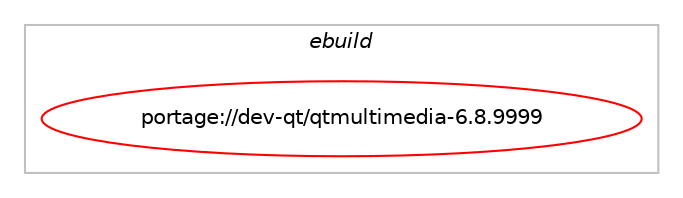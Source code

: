 digraph prolog {

# *************
# Graph options
# *************

newrank=true;
concentrate=true;
compound=true;
graph [rankdir=LR,fontname=Helvetica,fontsize=10,ranksep=1.5];#, ranksep=2.5, nodesep=0.2];
edge  [arrowhead=vee];
node  [fontname=Helvetica,fontsize=10];

# **********
# The ebuild
# **********

subgraph cluster_leftcol {
color=gray;
label=<<i>ebuild</i>>;
id [label="portage://dev-qt/qtmultimedia-6.8.9999", color=red, width=4, href="../dev-qt/qtmultimedia-6.8.9999.svg"];
}

# ****************
# The dependencies
# ****************

subgraph cluster_midcol {
color=gray;
label=<<i>dependencies</i>>;
subgraph cluster_compile {
fillcolor="#eeeeee";
style=filled;
label=<<i>compile</i>>;
# *** BEGIN UNKNOWN DEPENDENCY TYPE (TODO) ***
# id -> equal(use_conditional_group(positive,X,portage://dev-qt/qtmultimedia-6.8.9999,[package_dependency(portage://dev-qt/qtmultimedia-6.8.9999,install,no,x11-base,xorg-proto,none,[,,],[],[])]))
# *** END UNKNOWN DEPENDENCY TYPE (TODO) ***

# *** BEGIN UNKNOWN DEPENDENCY TYPE (TODO) ***
# id -> equal(use_conditional_group(positive,alsa,portage://dev-qt/qtmultimedia-6.8.9999,[use_conditional_group(negative,pulseaudio,portage://dev-qt/qtmultimedia-6.8.9999,[package_dependency(portage://dev-qt/qtmultimedia-6.8.9999,install,no,media-libs,alsa-lib,none,[,,],[],[])])]))
# *** END UNKNOWN DEPENDENCY TYPE (TODO) ***

# *** BEGIN UNKNOWN DEPENDENCY TYPE (TODO) ***
# id -> equal(use_conditional_group(positive,ffmpeg,portage://dev-qt/qtmultimedia-6.8.9999,[package_dependency(portage://dev-qt/qtmultimedia-6.8.9999,install,no,dev-qt,qtbase,tilde,[6.8.9999,,,6.8.9999],[slot(6)],[use(equal(X),none),use(enable(concurrent),none),use(equal(eglfs),none)]),package_dependency(portage://dev-qt/qtmultimedia-6.8.9999,install,no,media-video,ffmpeg,none,[,,],any_same_slot,[use(optenable(vaapi),none)]),use_conditional_group(positive,X,portage://dev-qt/qtmultimedia-6.8.9999,[package_dependency(portage://dev-qt/qtmultimedia-6.8.9999,install,no,x11-libs,libX11,none,[,,],[],[]),package_dependency(portage://dev-qt/qtmultimedia-6.8.9999,install,no,x11-libs,libXext,none,[,,],[],[]),package_dependency(portage://dev-qt/qtmultimedia-6.8.9999,install,no,x11-libs,libXrandr,none,[,,],[],[])])]))
# *** END UNKNOWN DEPENDENCY TYPE (TODO) ***

# *** BEGIN UNKNOWN DEPENDENCY TYPE (TODO) ***
# id -> equal(use_conditional_group(positive,gstreamer,portage://dev-qt/qtmultimedia-6.8.9999,[package_dependency(portage://dev-qt/qtmultimedia-6.8.9999,install,no,dev-libs,glib,none,[,,],[slot(2)],[]),package_dependency(portage://dev-qt/qtmultimedia-6.8.9999,install,no,media-libs,gst-plugins-bad,none,[,,],[slot(1.0)],[]),package_dependency(portage://dev-qt/qtmultimedia-6.8.9999,install,no,media-libs,gst-plugins-base,none,[,,],[slot(1.0)],[use(equal(X),none)]),package_dependency(portage://dev-qt/qtmultimedia-6.8.9999,install,no,media-libs,gstreamer,none,[,,],[slot(1.0)],[]),use_conditional_group(positive,opengl,portage://dev-qt/qtmultimedia-6.8.9999,[package_dependency(portage://dev-qt/qtmultimedia-6.8.9999,install,no,dev-qt,qtbase,tilde,[6.8.9999,,,6.8.9999],[slot(6)],[use(optenable(X),none),use(optenable(wayland),none)]),package_dependency(portage://dev-qt/qtmultimedia-6.8.9999,install,no,media-libs,gst-plugins-base,none,[,,],[slot(1.0)],[use(optenable(X),none),use(enable(egl),none),use(enable(opengl),none),use(optenable(wayland),none)])])]))
# *** END UNKNOWN DEPENDENCY TYPE (TODO) ***

# *** BEGIN UNKNOWN DEPENDENCY TYPE (TODO) ***
# id -> equal(use_conditional_group(positive,opengl,portage://dev-qt/qtmultimedia-6.8.9999,[package_dependency(portage://dev-qt/qtmultimedia-6.8.9999,install,no,media-libs,libglvnd,none,[,,],[],[])]))
# *** END UNKNOWN DEPENDENCY TYPE (TODO) ***

# *** BEGIN UNKNOWN DEPENDENCY TYPE (TODO) ***
# id -> equal(use_conditional_group(positive,pulseaudio,portage://dev-qt/qtmultimedia-6.8.9999,[package_dependency(portage://dev-qt/qtmultimedia-6.8.9999,install,no,media-libs,libpulse,none,[,,],[],[])]))
# *** END UNKNOWN DEPENDENCY TYPE (TODO) ***

# *** BEGIN UNKNOWN DEPENDENCY TYPE (TODO) ***
# id -> equal(use_conditional_group(positive,qml,portage://dev-qt/qtmultimedia-6.8.9999,[package_dependency(portage://dev-qt/qtmultimedia-6.8.9999,install,no,dev-qt,qtdeclarative,tilde,[6.8.9999,,,6.8.9999],[slot(6)],[]),package_dependency(portage://dev-qt/qtmultimedia-6.8.9999,install,no,dev-qt,qtquick3d,tilde,[6.8.9999,,,6.8.9999],[slot(6)],[])]))
# *** END UNKNOWN DEPENDENCY TYPE (TODO) ***

# *** BEGIN UNKNOWN DEPENDENCY TYPE (TODO) ***
# id -> equal(use_conditional_group(positive,screencast,portage://dev-qt/qtmultimedia-6.8.9999,[package_dependency(portage://dev-qt/qtmultimedia-6.8.9999,install,no,dev-qt,qtbase,tilde,[6.8.9999,,,6.8.9999],[slot(6)],[use(enable(dbus),none)]),package_dependency(portage://dev-qt/qtmultimedia-6.8.9999,install,no,media-video,pipewire,none,[,,],[],[])]))
# *** END UNKNOWN DEPENDENCY TYPE (TODO) ***

# *** BEGIN UNKNOWN DEPENDENCY TYPE (TODO) ***
# id -> equal(use_conditional_group(positive,v4l,portage://dev-qt/qtmultimedia-6.8.9999,[package_dependency(portage://dev-qt/qtmultimedia-6.8.9999,install,no,sys-kernel,linux-headers,none,[,,],[],[])]))
# *** END UNKNOWN DEPENDENCY TYPE (TODO) ***

# *** BEGIN UNKNOWN DEPENDENCY TYPE (TODO) ***
# id -> equal(use_conditional_group(positive,vulkan,portage://dev-qt/qtmultimedia-6.8.9999,[package_dependency(portage://dev-qt/qtmultimedia-6.8.9999,install,no,dev-util,vulkan-headers,none,[,,],[],[])]))
# *** END UNKNOWN DEPENDENCY TYPE (TODO) ***

# *** BEGIN UNKNOWN DEPENDENCY TYPE (TODO) ***
# id -> equal(package_dependency(portage://dev-qt/qtmultimedia-6.8.9999,install,no,dev-qt,qtbase,tilde,[6.8.9999,,,6.8.9999],[slot(6)],[use(enable(gui),none),use(enable(network),none),use(equal(opengl),none),use(equal(vulkan),none),use(enable(widgets),none)]))
# *** END UNKNOWN DEPENDENCY TYPE (TODO) ***

}
subgraph cluster_compileandrun {
fillcolor="#eeeeee";
style=filled;
label=<<i>compile and run</i>>;
}
subgraph cluster_run {
fillcolor="#eeeeee";
style=filled;
label=<<i>run</i>>;
# *** BEGIN UNKNOWN DEPENDENCY TYPE (TODO) ***
# id -> equal(use_conditional_group(positive,alsa,portage://dev-qt/qtmultimedia-6.8.9999,[use_conditional_group(negative,pulseaudio,portage://dev-qt/qtmultimedia-6.8.9999,[package_dependency(portage://dev-qt/qtmultimedia-6.8.9999,run,no,media-libs,alsa-lib,none,[,,],[],[])])]))
# *** END UNKNOWN DEPENDENCY TYPE (TODO) ***

# *** BEGIN UNKNOWN DEPENDENCY TYPE (TODO) ***
# id -> equal(use_conditional_group(positive,ffmpeg,portage://dev-qt/qtmultimedia-6.8.9999,[package_dependency(portage://dev-qt/qtmultimedia-6.8.9999,run,no,dev-qt,qtbase,tilde,[6.8.9999,,,6.8.9999],[slot(6)],[use(equal(X),none),use(enable(concurrent),none),use(equal(eglfs),none)]),package_dependency(portage://dev-qt/qtmultimedia-6.8.9999,run,no,media-video,ffmpeg,none,[,,],any_same_slot,[use(optenable(vaapi),none)]),use_conditional_group(positive,X,portage://dev-qt/qtmultimedia-6.8.9999,[package_dependency(portage://dev-qt/qtmultimedia-6.8.9999,run,no,x11-libs,libX11,none,[,,],[],[]),package_dependency(portage://dev-qt/qtmultimedia-6.8.9999,run,no,x11-libs,libXext,none,[,,],[],[]),package_dependency(portage://dev-qt/qtmultimedia-6.8.9999,run,no,x11-libs,libXrandr,none,[,,],[],[])])]))
# *** END UNKNOWN DEPENDENCY TYPE (TODO) ***

# *** BEGIN UNKNOWN DEPENDENCY TYPE (TODO) ***
# id -> equal(use_conditional_group(positive,gstreamer,portage://dev-qt/qtmultimedia-6.8.9999,[package_dependency(portage://dev-qt/qtmultimedia-6.8.9999,run,no,dev-libs,glib,none,[,,],[slot(2)],[]),package_dependency(portage://dev-qt/qtmultimedia-6.8.9999,run,no,media-libs,gst-plugins-bad,none,[,,],[slot(1.0)],[]),package_dependency(portage://dev-qt/qtmultimedia-6.8.9999,run,no,media-libs,gst-plugins-base,none,[,,],[slot(1.0)],[use(equal(X),none)]),package_dependency(portage://dev-qt/qtmultimedia-6.8.9999,run,no,media-libs,gstreamer,none,[,,],[slot(1.0)],[]),use_conditional_group(positive,opengl,portage://dev-qt/qtmultimedia-6.8.9999,[package_dependency(portage://dev-qt/qtmultimedia-6.8.9999,run,no,dev-qt,qtbase,tilde,[6.8.9999,,,6.8.9999],[slot(6)],[use(optenable(X),none),use(optenable(wayland),none)]),package_dependency(portage://dev-qt/qtmultimedia-6.8.9999,run,no,media-libs,gst-plugins-base,none,[,,],[slot(1.0)],[use(optenable(X),none),use(enable(egl),none),use(enable(opengl),none),use(optenable(wayland),none)])])]))
# *** END UNKNOWN DEPENDENCY TYPE (TODO) ***

# *** BEGIN UNKNOWN DEPENDENCY TYPE (TODO) ***
# id -> equal(use_conditional_group(positive,opengl,portage://dev-qt/qtmultimedia-6.8.9999,[package_dependency(portage://dev-qt/qtmultimedia-6.8.9999,run,no,media-libs,libglvnd,none,[,,],[],[])]))
# *** END UNKNOWN DEPENDENCY TYPE (TODO) ***

# *** BEGIN UNKNOWN DEPENDENCY TYPE (TODO) ***
# id -> equal(use_conditional_group(positive,pulseaudio,portage://dev-qt/qtmultimedia-6.8.9999,[package_dependency(portage://dev-qt/qtmultimedia-6.8.9999,run,no,media-libs,libpulse,none,[,,],[],[])]))
# *** END UNKNOWN DEPENDENCY TYPE (TODO) ***

# *** BEGIN UNKNOWN DEPENDENCY TYPE (TODO) ***
# id -> equal(use_conditional_group(positive,qml,portage://dev-qt/qtmultimedia-6.8.9999,[package_dependency(portage://dev-qt/qtmultimedia-6.8.9999,run,no,dev-qt,qtdeclarative,tilde,[6.8.9999,,,6.8.9999],[slot(6)],[]),package_dependency(portage://dev-qt/qtmultimedia-6.8.9999,run,no,dev-qt,qtquick3d,tilde,[6.8.9999,,,6.8.9999],[slot(6)],[])]))
# *** END UNKNOWN DEPENDENCY TYPE (TODO) ***

# *** BEGIN UNKNOWN DEPENDENCY TYPE (TODO) ***
# id -> equal(use_conditional_group(positive,screencast,portage://dev-qt/qtmultimedia-6.8.9999,[package_dependency(portage://dev-qt/qtmultimedia-6.8.9999,run,no,dev-qt,qtbase,tilde,[6.8.9999,,,6.8.9999],[slot(6)],[use(enable(dbus),none)]),package_dependency(portage://dev-qt/qtmultimedia-6.8.9999,run,no,media-video,pipewire,none,[,,],[],[])]))
# *** END UNKNOWN DEPENDENCY TYPE (TODO) ***

# *** BEGIN UNKNOWN DEPENDENCY TYPE (TODO) ***
# id -> equal(package_dependency(portage://dev-qt/qtmultimedia-6.8.9999,run,no,dev-qt,qtbase,tilde,[6.8.9999,,,6.8.9999],[slot(6)],[use(enable(gui),none),use(enable(network),none),use(equal(opengl),none),use(equal(vulkan),none),use(enable(widgets),none)]))
# *** END UNKNOWN DEPENDENCY TYPE (TODO) ***

}
}

# **************
# The candidates
# **************

subgraph cluster_choices {
rank=same;
color=gray;
label=<<i>candidates</i>>;

}

}
